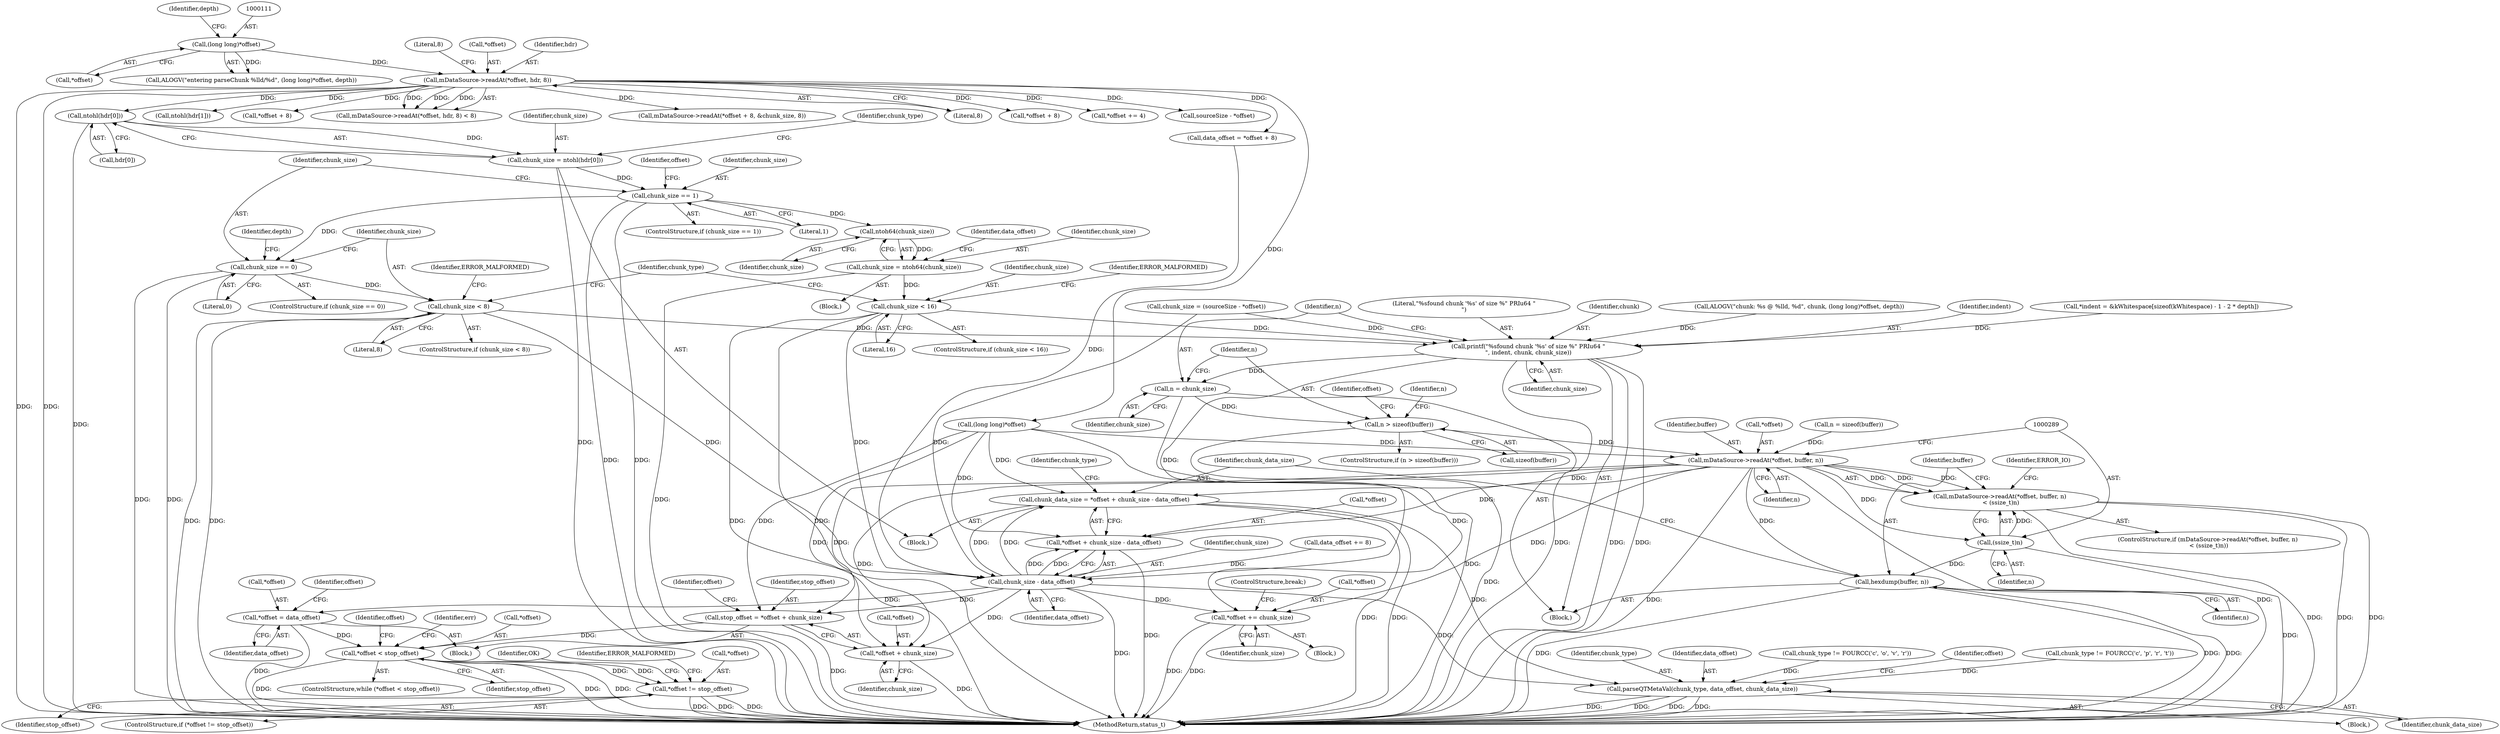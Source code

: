 digraph "0_Android_f81038006b4c59a5a148dcad887371206033c28f_2@array" {
"1000130" [label="(Call,ntohl(hdr[0]))"];
"1000118" [label="(Call,mDataSource->readAt(*offset, hdr, 8))"];
"1000110" [label="(Call,(long long)*offset)"];
"1000128" [label="(Call,chunk_size = ntohl(hdr[0]))"];
"1000149" [label="(Call,chunk_size == 1)"];
"1000169" [label="(Call,ntoh64(chunk_size))"];
"1000167" [label="(Call,chunk_size = ntoh64(chunk_size))"];
"1000175" [label="(Call,chunk_size < 16)"];
"1000261" [label="(Call,printf(\"%sfound chunk '%s' of size %\" PRIu64 \"\n\", indent, chunk, chunk_size))"];
"1000268" [label="(Call,n = chunk_size)"];
"1000272" [label="(Call,n > sizeof(buffer))"];
"1000283" [label="(Call,mDataSource->readAt(*offset, buffer, n))"];
"1000282" [label="(Call,mDataSource->readAt(*offset, buffer, n)\n < (ssize_t)n)"];
"1000288" [label="(Call,(ssize_t)n)"];
"1000294" [label="(Call,hexdump(buffer, n))"];
"1000299" [label="(Call,chunk_data_size = *offset + chunk_size - data_offset)"];
"1003278" [label="(Call,parseQTMetaVal(chunk_type, data_offset, chunk_data_size))"];
"1000301" [label="(Call,*offset + chunk_size - data_offset)"];
"1000332" [label="(Call,stop_offset = *offset + chunk_size)"];
"1000343" [label="(Call,*offset < stop_offset)"];
"1000364" [label="(Call,*offset != stop_offset)"];
"1000334" [label="(Call,*offset + chunk_size)"];
"1003282" [label="(Call,*offset += chunk_size)"];
"1000304" [label="(Call,chunk_size - data_offset)"];
"1000338" [label="(Call,*offset = data_offset)"];
"1000183" [label="(Call,chunk_size == 0)"];
"1000222" [label="(Call,chunk_size < 8)"];
"1000283" [label="(Call,mDataSource->readAt(*offset, buffer, n))"];
"1000224" [label="(Literal,8)"];
"1000227" [label="(Identifier,ERROR_MALFORMED)"];
"1000177" [label="(Literal,16)"];
"1003278" [label="(Call,parseQTMetaVal(chunk_type, data_offset, chunk_data_size))"];
"1003289" [label="(MethodReturn,status_t)"];
"1000137" [label="(Call,ntohl(hdr[1]))"];
"1000277" [label="(Call,n = sizeof(buffer))"];
"1000118" [label="(Call,mDataSource->readAt(*offset, hdr, 8))"];
"1000367" [label="(Identifier,stop_offset)"];
"1000264" [label="(Identifier,chunk)"];
"1000335" [label="(Call,*offset)"];
"1003277" [label="(Block,)"];
"1000129" [label="(Identifier,chunk_size)"];
"1000272" [label="(Call,n > sizeof(buffer))"];
"1000183" [label="(Call,chunk_size == 0)"];
"1000364" [label="(Call,*offset != stop_offset)"];
"1000302" [label="(Call,*offset)"];
"1003286" [label="(ControlStructure,break;)"];
"1000301" [label="(Call,*offset + chunk_size - data_offset)"];
"1000332" [label="(Call,stop_offset = *offset + chunk_size)"];
"1000175" [label="(Call,chunk_size < 16)"];
"1003285" [label="(Identifier,chunk_size)"];
"1000180" [label="(Identifier,ERROR_MALFORMED)"];
"1000268" [label="(Call,n = chunk_size)"];
"1000172" [label="(Identifier,data_offset)"];
"1000131" [label="(Call,hdr[0])"];
"1000222" [label="(Call,chunk_size < 8)"];
"1000270" [label="(Identifier,chunk_size)"];
"1000339" [label="(Call,*offset)"];
"1000185" [label="(Literal,0)"];
"1003284" [label="(Identifier,offset)"];
"1000299" [label="(Call,chunk_data_size = *offset + chunk_size - data_offset)"];
"1000330" [label="(Block,)"];
"1000265" [label="(Identifier,chunk_size)"];
"1000366" [label="(Identifier,offset)"];
"1003272" [label="(Block,)"];
"1000168" [label="(Identifier,chunk_size)"];
"1000123" [label="(Literal,8)"];
"1000286" [label="(Identifier,buffer)"];
"1000152" [label="(Block,)"];
"1000333" [label="(Identifier,stop_offset)"];
"1000119" [label="(Call,*offset)"];
"1000230" [label="(Identifier,chunk_type)"];
"1000261" [label="(Call,printf(\"%sfound chunk '%s' of size %\" PRIu64 \"\n\", indent, chunk, chunk_size))"];
"1003282" [label="(Call,*offset += chunk_size)"];
"1000341" [label="(Identifier,data_offset)"];
"1000144" [label="(Call,*offset + 8)"];
"1000345" [label="(Identifier,offset)"];
"1000117" [label="(Call,mDataSource->readAt(*offset, hdr, 8) < 8)"];
"1000189" [label="(Identifier,depth)"];
"1000107" [label="(Block,)"];
"1000235" [label="(Call,(long long)*offset)"];
"1000306" [label="(Identifier,data_offset)"];
"1000284" [label="(Call,*offset)"];
"1000242" [label="(Block,)"];
"1000282" [label="(Call,mDataSource->readAt(*offset, buffer, n)\n < (ssize_t)n)"];
"1000148" [label="(ControlStructure,if (chunk_size == 1))"];
"1000300" [label="(Identifier,chunk_data_size)"];
"1000287" [label="(Identifier,n)"];
"1000350" [label="(Identifier,err)"];
"1000232" [label="(Call,ALOGV(\"chunk: %s @ %lld, %d\", chunk, (long long)*offset, depth))"];
"1000334" [label="(Call,*offset + chunk_size)"];
"1000305" [label="(Identifier,chunk_size)"];
"1000151" [label="(Literal,1)"];
"1000169" [label="(Call,ntoh64(chunk_size))"];
"1000263" [label="(Identifier,indent)"];
"1000114" [label="(Identifier,depth)"];
"1000285" [label="(Identifier,offset)"];
"1000200" [label="(Call,chunk_size = (sourceSize - *offset))"];
"1000184" [label="(Identifier,chunk_size)"];
"1000309" [label="(Call,chunk_type != FOURCC('c', 'p', 'r', 't'))"];
"1000343" [label="(Call,*offset < stop_offset)"];
"1000342" [label="(ControlStructure,while (*offset < stop_offset))"];
"1000155" [label="(Call,mDataSource->readAt(*offset + 8, &chunk_size, 8))"];
"1000337" [label="(Identifier,chunk_size)"];
"1000142" [label="(Call,data_offset = *offset + 8)"];
"1000110" [label="(Call,(long long)*offset)"];
"1000269" [label="(Identifier,n)"];
"1000344" [label="(Call,*offset)"];
"1000108" [label="(Call,ALOGV(\"entering parseChunk %lld/%d\", (long long)*offset, depth))"];
"1000248" [label="(Call,*indent = &kWhitespace[sizeof(kWhitespace) - 1 - 2 * depth])"];
"1000363" [label="(ControlStructure,if (*offset != stop_offset))"];
"1000176" [label="(Identifier,chunk_size)"];
"1003279" [label="(Identifier,chunk_type)"];
"1000170" [label="(Identifier,chunk_size)"];
"1000121" [label="(Identifier,hdr)"];
"1000112" [label="(Call,*offset)"];
"1000290" [label="(Identifier,n)"];
"1000158" [label="(Identifier,offset)"];
"1000346" [label="(Identifier,stop_offset)"];
"1000271" [label="(ControlStructure,if (n > sizeof(buffer)))"];
"1000149" [label="(Call,chunk_size == 1)"];
"1000293" [label="(Identifier,ERROR_IO)"];
"1000223" [label="(Identifier,chunk_size)"];
"1000304" [label="(Call,chunk_size - data_offset)"];
"1000365" [label="(Call,*offset)"];
"1000122" [label="(Literal,8)"];
"1003281" [label="(Identifier,chunk_data_size)"];
"1000262" [label="(Literal,\"%sfound chunk '%s' of size %\" PRIu64 \"\n\")"];
"1000294" [label="(Call,hexdump(buffer, n))"];
"1000288" [label="(Call,(ssize_t)n)"];
"1000338" [label="(Call,*offset = data_offset)"];
"1000156" [label="(Call,*offset + 8)"];
"1000128" [label="(Call,chunk_size = ntohl(hdr[0]))"];
"1000372" [label="(Identifier,OK)"];
"1000150" [label="(Identifier,chunk_size)"];
"1000295" [label="(Identifier,buffer)"];
"1000296" [label="(Identifier,n)"];
"1000182" [label="(ControlStructure,if (chunk_size == 0))"];
"1000174" [label="(ControlStructure,if (chunk_size < 16))"];
"1000171" [label="(Call,data_offset += 8)"];
"1000214" [label="(Call,*offset += 4)"];
"1000130" [label="(Call,ntohl(hdr[0]))"];
"1000281" [label="(ControlStructure,if (mDataSource->readAt(*offset, buffer, n)\n < (ssize_t)n))"];
"1003283" [label="(Call,*offset)"];
"1000370" [label="(Identifier,ERROR_MALFORMED)"];
"1000273" [label="(Identifier,n)"];
"1000221" [label="(ControlStructure,if (chunk_size < 8))"];
"1003280" [label="(Identifier,data_offset)"];
"1000340" [label="(Identifier,offset)"];
"1000317" [label="(Call,chunk_type != FOURCC('c', 'o', 'v', 'r'))"];
"1000278" [label="(Identifier,n)"];
"1000202" [label="(Call,sourceSize - *offset)"];
"1000167" [label="(Call,chunk_size = ntoh64(chunk_size))"];
"1000274" [label="(Call,sizeof(buffer))"];
"1000310" [label="(Identifier,chunk_type)"];
"1000136" [label="(Identifier,chunk_type)"];
"1000130" -> "1000128"  [label="AST: "];
"1000130" -> "1000131"  [label="CFG: "];
"1000131" -> "1000130"  [label="AST: "];
"1000128" -> "1000130"  [label="CFG: "];
"1000130" -> "1003289"  [label="DDG: "];
"1000130" -> "1000128"  [label="DDG: "];
"1000118" -> "1000130"  [label="DDG: "];
"1000118" -> "1000117"  [label="AST: "];
"1000118" -> "1000122"  [label="CFG: "];
"1000119" -> "1000118"  [label="AST: "];
"1000121" -> "1000118"  [label="AST: "];
"1000122" -> "1000118"  [label="AST: "];
"1000123" -> "1000118"  [label="CFG: "];
"1000118" -> "1003289"  [label="DDG: "];
"1000118" -> "1003289"  [label="DDG: "];
"1000118" -> "1000117"  [label="DDG: "];
"1000118" -> "1000117"  [label="DDG: "];
"1000118" -> "1000117"  [label="DDG: "];
"1000110" -> "1000118"  [label="DDG: "];
"1000118" -> "1000137"  [label="DDG: "];
"1000118" -> "1000142"  [label="DDG: "];
"1000118" -> "1000144"  [label="DDG: "];
"1000118" -> "1000155"  [label="DDG: "];
"1000118" -> "1000156"  [label="DDG: "];
"1000118" -> "1000202"  [label="DDG: "];
"1000118" -> "1000214"  [label="DDG: "];
"1000118" -> "1000235"  [label="DDG: "];
"1000110" -> "1000108"  [label="AST: "];
"1000110" -> "1000112"  [label="CFG: "];
"1000111" -> "1000110"  [label="AST: "];
"1000112" -> "1000110"  [label="AST: "];
"1000114" -> "1000110"  [label="CFG: "];
"1000110" -> "1000108"  [label="DDG: "];
"1000128" -> "1000107"  [label="AST: "];
"1000129" -> "1000128"  [label="AST: "];
"1000136" -> "1000128"  [label="CFG: "];
"1000128" -> "1003289"  [label="DDG: "];
"1000128" -> "1000149"  [label="DDG: "];
"1000149" -> "1000148"  [label="AST: "];
"1000149" -> "1000151"  [label="CFG: "];
"1000150" -> "1000149"  [label="AST: "];
"1000151" -> "1000149"  [label="AST: "];
"1000158" -> "1000149"  [label="CFG: "];
"1000184" -> "1000149"  [label="CFG: "];
"1000149" -> "1003289"  [label="DDG: "];
"1000149" -> "1003289"  [label="DDG: "];
"1000149" -> "1000169"  [label="DDG: "];
"1000149" -> "1000183"  [label="DDG: "];
"1000169" -> "1000167"  [label="AST: "];
"1000169" -> "1000170"  [label="CFG: "];
"1000170" -> "1000169"  [label="AST: "];
"1000167" -> "1000169"  [label="CFG: "];
"1000169" -> "1000167"  [label="DDG: "];
"1000167" -> "1000152"  [label="AST: "];
"1000168" -> "1000167"  [label="AST: "];
"1000172" -> "1000167"  [label="CFG: "];
"1000167" -> "1003289"  [label="DDG: "];
"1000167" -> "1000175"  [label="DDG: "];
"1000175" -> "1000174"  [label="AST: "];
"1000175" -> "1000177"  [label="CFG: "];
"1000176" -> "1000175"  [label="AST: "];
"1000177" -> "1000175"  [label="AST: "];
"1000180" -> "1000175"  [label="CFG: "];
"1000230" -> "1000175"  [label="CFG: "];
"1000175" -> "1003289"  [label="DDG: "];
"1000175" -> "1003289"  [label="DDG: "];
"1000175" -> "1000261"  [label="DDG: "];
"1000175" -> "1000304"  [label="DDG: "];
"1000261" -> "1000242"  [label="AST: "];
"1000261" -> "1000265"  [label="CFG: "];
"1000262" -> "1000261"  [label="AST: "];
"1000263" -> "1000261"  [label="AST: "];
"1000264" -> "1000261"  [label="AST: "];
"1000265" -> "1000261"  [label="AST: "];
"1000269" -> "1000261"  [label="CFG: "];
"1000261" -> "1003289"  [label="DDG: "];
"1000261" -> "1003289"  [label="DDG: "];
"1000261" -> "1003289"  [label="DDG: "];
"1000248" -> "1000261"  [label="DDG: "];
"1000232" -> "1000261"  [label="DDG: "];
"1000200" -> "1000261"  [label="DDG: "];
"1000222" -> "1000261"  [label="DDG: "];
"1000261" -> "1000268"  [label="DDG: "];
"1000261" -> "1000304"  [label="DDG: "];
"1000268" -> "1000242"  [label="AST: "];
"1000268" -> "1000270"  [label="CFG: "];
"1000269" -> "1000268"  [label="AST: "];
"1000270" -> "1000268"  [label="AST: "];
"1000273" -> "1000268"  [label="CFG: "];
"1000268" -> "1003289"  [label="DDG: "];
"1000268" -> "1000272"  [label="DDG: "];
"1000272" -> "1000271"  [label="AST: "];
"1000272" -> "1000274"  [label="CFG: "];
"1000273" -> "1000272"  [label="AST: "];
"1000274" -> "1000272"  [label="AST: "];
"1000278" -> "1000272"  [label="CFG: "];
"1000285" -> "1000272"  [label="CFG: "];
"1000272" -> "1003289"  [label="DDG: "];
"1000272" -> "1000283"  [label="DDG: "];
"1000283" -> "1000282"  [label="AST: "];
"1000283" -> "1000287"  [label="CFG: "];
"1000284" -> "1000283"  [label="AST: "];
"1000286" -> "1000283"  [label="AST: "];
"1000287" -> "1000283"  [label="AST: "];
"1000289" -> "1000283"  [label="CFG: "];
"1000283" -> "1003289"  [label="DDG: "];
"1000283" -> "1003289"  [label="DDG: "];
"1000283" -> "1000282"  [label="DDG: "];
"1000283" -> "1000282"  [label="DDG: "];
"1000283" -> "1000282"  [label="DDG: "];
"1000235" -> "1000283"  [label="DDG: "];
"1000277" -> "1000283"  [label="DDG: "];
"1000283" -> "1000288"  [label="DDG: "];
"1000283" -> "1000294"  [label="DDG: "];
"1000283" -> "1000299"  [label="DDG: "];
"1000283" -> "1000301"  [label="DDG: "];
"1000283" -> "1000332"  [label="DDG: "];
"1000283" -> "1000334"  [label="DDG: "];
"1000283" -> "1003282"  [label="DDG: "];
"1000282" -> "1000281"  [label="AST: "];
"1000282" -> "1000288"  [label="CFG: "];
"1000288" -> "1000282"  [label="AST: "];
"1000293" -> "1000282"  [label="CFG: "];
"1000295" -> "1000282"  [label="CFG: "];
"1000282" -> "1003289"  [label="DDG: "];
"1000282" -> "1003289"  [label="DDG: "];
"1000282" -> "1003289"  [label="DDG: "];
"1000288" -> "1000282"  [label="DDG: "];
"1000288" -> "1000290"  [label="CFG: "];
"1000289" -> "1000288"  [label="AST: "];
"1000290" -> "1000288"  [label="AST: "];
"1000288" -> "1003289"  [label="DDG: "];
"1000288" -> "1000294"  [label="DDG: "];
"1000294" -> "1000242"  [label="AST: "];
"1000294" -> "1000296"  [label="CFG: "];
"1000295" -> "1000294"  [label="AST: "];
"1000296" -> "1000294"  [label="AST: "];
"1000300" -> "1000294"  [label="CFG: "];
"1000294" -> "1003289"  [label="DDG: "];
"1000294" -> "1003289"  [label="DDG: "];
"1000294" -> "1003289"  [label="DDG: "];
"1000299" -> "1000107"  [label="AST: "];
"1000299" -> "1000301"  [label="CFG: "];
"1000300" -> "1000299"  [label="AST: "];
"1000301" -> "1000299"  [label="AST: "];
"1000310" -> "1000299"  [label="CFG: "];
"1000299" -> "1003289"  [label="DDG: "];
"1000299" -> "1003289"  [label="DDG: "];
"1000235" -> "1000299"  [label="DDG: "];
"1000304" -> "1000299"  [label="DDG: "];
"1000304" -> "1000299"  [label="DDG: "];
"1000299" -> "1003278"  [label="DDG: "];
"1003278" -> "1003277"  [label="AST: "];
"1003278" -> "1003281"  [label="CFG: "];
"1003279" -> "1003278"  [label="AST: "];
"1003280" -> "1003278"  [label="AST: "];
"1003281" -> "1003278"  [label="AST: "];
"1003284" -> "1003278"  [label="CFG: "];
"1003278" -> "1003289"  [label="DDG: "];
"1003278" -> "1003289"  [label="DDG: "];
"1003278" -> "1003289"  [label="DDG: "];
"1003278" -> "1003289"  [label="DDG: "];
"1000309" -> "1003278"  [label="DDG: "];
"1000317" -> "1003278"  [label="DDG: "];
"1000304" -> "1003278"  [label="DDG: "];
"1000301" -> "1000304"  [label="CFG: "];
"1000302" -> "1000301"  [label="AST: "];
"1000304" -> "1000301"  [label="AST: "];
"1000301" -> "1003289"  [label="DDG: "];
"1000235" -> "1000301"  [label="DDG: "];
"1000304" -> "1000301"  [label="DDG: "];
"1000304" -> "1000301"  [label="DDG: "];
"1000332" -> "1000330"  [label="AST: "];
"1000332" -> "1000334"  [label="CFG: "];
"1000333" -> "1000332"  [label="AST: "];
"1000334" -> "1000332"  [label="AST: "];
"1000340" -> "1000332"  [label="CFG: "];
"1000332" -> "1003289"  [label="DDG: "];
"1000235" -> "1000332"  [label="DDG: "];
"1000304" -> "1000332"  [label="DDG: "];
"1000332" -> "1000343"  [label="DDG: "];
"1000343" -> "1000342"  [label="AST: "];
"1000343" -> "1000346"  [label="CFG: "];
"1000344" -> "1000343"  [label="AST: "];
"1000346" -> "1000343"  [label="AST: "];
"1000350" -> "1000343"  [label="CFG: "];
"1000366" -> "1000343"  [label="CFG: "];
"1000343" -> "1003289"  [label="DDG: "];
"1000343" -> "1003289"  [label="DDG: "];
"1000343" -> "1003289"  [label="DDG: "];
"1000338" -> "1000343"  [label="DDG: "];
"1000343" -> "1000364"  [label="DDG: "];
"1000343" -> "1000364"  [label="DDG: "];
"1000364" -> "1000363"  [label="AST: "];
"1000364" -> "1000367"  [label="CFG: "];
"1000365" -> "1000364"  [label="AST: "];
"1000367" -> "1000364"  [label="AST: "];
"1000370" -> "1000364"  [label="CFG: "];
"1000372" -> "1000364"  [label="CFG: "];
"1000364" -> "1003289"  [label="DDG: "];
"1000364" -> "1003289"  [label="DDG: "];
"1000364" -> "1003289"  [label="DDG: "];
"1000334" -> "1000337"  [label="CFG: "];
"1000335" -> "1000334"  [label="AST: "];
"1000337" -> "1000334"  [label="AST: "];
"1000334" -> "1003289"  [label="DDG: "];
"1000235" -> "1000334"  [label="DDG: "];
"1000304" -> "1000334"  [label="DDG: "];
"1003282" -> "1003272"  [label="AST: "];
"1003282" -> "1003285"  [label="CFG: "];
"1003283" -> "1003282"  [label="AST: "];
"1003285" -> "1003282"  [label="AST: "];
"1003286" -> "1003282"  [label="CFG: "];
"1003282" -> "1003289"  [label="DDG: "];
"1003282" -> "1003289"  [label="DDG: "];
"1000304" -> "1003282"  [label="DDG: "];
"1000235" -> "1003282"  [label="DDG: "];
"1000304" -> "1000306"  [label="CFG: "];
"1000305" -> "1000304"  [label="AST: "];
"1000306" -> "1000304"  [label="AST: "];
"1000304" -> "1003289"  [label="DDG: "];
"1000200" -> "1000304"  [label="DDG: "];
"1000222" -> "1000304"  [label="DDG: "];
"1000171" -> "1000304"  [label="DDG: "];
"1000142" -> "1000304"  [label="DDG: "];
"1000304" -> "1000338"  [label="DDG: "];
"1000338" -> "1000330"  [label="AST: "];
"1000338" -> "1000341"  [label="CFG: "];
"1000339" -> "1000338"  [label="AST: "];
"1000341" -> "1000338"  [label="AST: "];
"1000345" -> "1000338"  [label="CFG: "];
"1000338" -> "1003289"  [label="DDG: "];
"1000183" -> "1000182"  [label="AST: "];
"1000183" -> "1000185"  [label="CFG: "];
"1000184" -> "1000183"  [label="AST: "];
"1000185" -> "1000183"  [label="AST: "];
"1000189" -> "1000183"  [label="CFG: "];
"1000223" -> "1000183"  [label="CFG: "];
"1000183" -> "1003289"  [label="DDG: "];
"1000183" -> "1003289"  [label="DDG: "];
"1000183" -> "1000222"  [label="DDG: "];
"1000222" -> "1000221"  [label="AST: "];
"1000222" -> "1000224"  [label="CFG: "];
"1000223" -> "1000222"  [label="AST: "];
"1000224" -> "1000222"  [label="AST: "];
"1000227" -> "1000222"  [label="CFG: "];
"1000230" -> "1000222"  [label="CFG: "];
"1000222" -> "1003289"  [label="DDG: "];
"1000222" -> "1003289"  [label="DDG: "];
}
